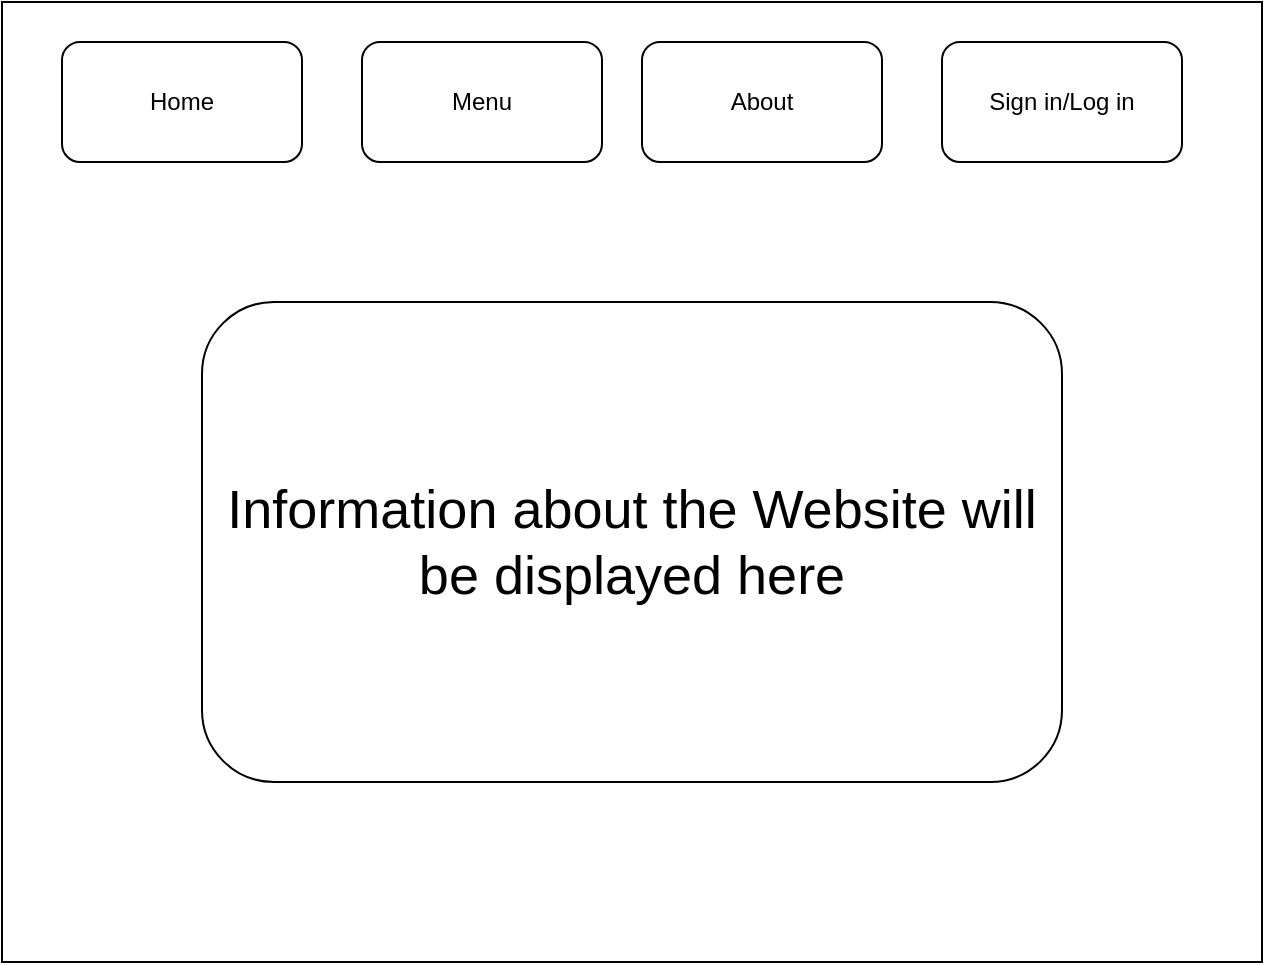 <mxfile version="15.4.0" type="device"><diagram id="CTihgMoYqOFSId5kBApV" name="Page-1"><mxGraphModel dx="868" dy="510" grid="1" gridSize="10" guides="1" tooltips="1" connect="1" arrows="1" fold="1" page="1" pageScale="1" pageWidth="1100" pageHeight="850" math="0" shadow="0"><root><mxCell id="0"/><mxCell id="1" parent="0"/><mxCell id="1NziSQ8IJJ_2MZKQScvl-1" value="" style="rounded=0;whiteSpace=wrap;html=1;" vertex="1" parent="1"><mxGeometry x="170" y="50" width="630" height="480" as="geometry"/></mxCell><mxCell id="1NziSQ8IJJ_2MZKQScvl-2" value="Home" style="rounded=1;whiteSpace=wrap;html=1;" vertex="1" parent="1"><mxGeometry x="200" y="70" width="120" height="60" as="geometry"/></mxCell><mxCell id="1NziSQ8IJJ_2MZKQScvl-3" value="Menu" style="rounded=1;whiteSpace=wrap;html=1;" vertex="1" parent="1"><mxGeometry x="350" y="70" width="120" height="60" as="geometry"/></mxCell><mxCell id="1NziSQ8IJJ_2MZKQScvl-4" value="About" style="rounded=1;whiteSpace=wrap;html=1;" vertex="1" parent="1"><mxGeometry x="490" y="70" width="120" height="60" as="geometry"/></mxCell><mxCell id="1NziSQ8IJJ_2MZKQScvl-5" value="Sign in/Log in" style="rounded=1;whiteSpace=wrap;html=1;" vertex="1" parent="1"><mxGeometry x="640" y="70" width="120" height="60" as="geometry"/></mxCell><mxCell id="1NziSQ8IJJ_2MZKQScvl-6" value="&lt;font style=&quot;font-size: 27px&quot;&gt;Information about the Website will be displayed here&lt;/font&gt;" style="rounded=1;whiteSpace=wrap;html=1;" vertex="1" parent="1"><mxGeometry x="270" y="200" width="430" height="240" as="geometry"/></mxCell></root></mxGraphModel></diagram></mxfile>